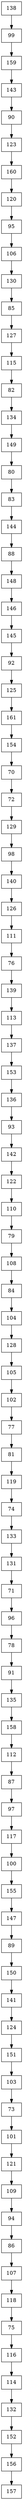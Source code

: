digraph G {
  node [shape=record];
  node0 [label="{138}"];
  node0 -> node1;
  node1 [label="{99}"];
  node1 -> node2;
  node2 [label="{159}"];
  node2 -> node3;
  node3 [label="{143}"];
  node3 -> node4;
  node4 [label="{90}"];
  node4 -> node5;
  node5 [label="{123}"];
  node5 -> node6;
  node6 [label="{160}"];
  node6 -> node7;
  node7 [label="{120}"];
  node7 -> node8;
  node8 [label="{95}"];
  node8 -> node9;
  node9 [label="{106}"];
  node9 -> node10;
  node10 [label="{130}"];
  node10 -> node11;
  node11 [label="{85}"];
  node11 -> node12;
  node12 [label="{127}"];
  node12 -> node13;
  node13 [label="{115}"];
  node13 -> node14;
  node14 [label="{82}"];
  node14 -> node15;
  node15 [label="{134}"];
  node15 -> node16;
  node16 [label="{149}"];
  node16 -> node17;
  node17 [label="{80}"];
  node17 -> node18;
  node18 [label="{83}"];
  node18 -> node19;
  node19 [label="{144}"];
  node19 -> node20;
  node20 [label="{88}"];
  node20 -> node21;
  node21 [label="{148}"];
  node21 -> node22;
  node22 [label="{146}"];
  node22 -> node23;
  node23 [label="{145}"];
  node23 -> node24;
  node24 [label="{92}"];
  node24 -> node25;
  node25 [label="{125}"];
  node25 -> node26;
  node26 [label="{161}"];
  node26 -> node27;
  node27 [label="{154}"];
  node27 -> node28;
  node28 [label="{70}"];
  node28 -> node29;
  node29 [label="{72}"];
  node29 -> node30;
  node30 [label="{129}"];
  node30 -> node31;
  node31 [label="{98}"];
  node31 -> node32;
  node32 [label="{140}"];
  node32 -> node33;
  node33 [label="{126}"];
  node33 -> node34;
  node34 [label="{111}"];
  node34 -> node35;
  node35 [label="{76}"];
  node35 -> node36;
  node36 [label="{139}"];
  node36 -> node37;
  node37 [label="{113}"];
  node37 -> node38;
  node38 [label="{137}"];
  node38 -> node39;
  node39 [label="{153}"];
  node39 -> node40;
  node40 [label="{136}"];
  node40 -> node41;
  node41 [label="{93}"];
  node41 -> node42;
  node42 [label="{142}"];
  node42 -> node43;
  node43 [label="{122}"];
  node43 -> node44;
  node44 [label="{110}"];
  node44 -> node45;
  node45 [label="{79}"];
  node45 -> node46;
  node46 [label="{108}"];
  node46 -> node47;
  node47 [label="{84}"];
  node47 -> node48;
  node48 [label="{104}"];
  node48 -> node49;
  node49 [label="{128}"];
  node49 -> node50;
  node50 [label="{105}"];
  node50 -> node51;
  node51 [label="{102}"];
  node51 -> node52;
  node52 [label="{77}"];
  node52 -> node53;
  node53 [label="{81}"];
  node53 -> node54;
  node54 [label="{119}"];
  node54 -> node55;
  node55 [label="{74}"];
  node55 -> node56;
  node56 [label="{133}"];
  node56 -> node57;
  node57 [label="{131}"];
  node57 -> node58;
  node58 [label="{71}"];
  node58 -> node59;
  node59 [label="{96}"];
  node59 -> node60;
  node60 [label="{78}"];
  node60 -> node61;
  node61 [label="{91}"];
  node61 -> node62;
  node62 [label="{135}"];
  node62 -> node63;
  node63 [label="{158}"];
  node63 -> node64;
  node64 [label="{112}"];
  node64 -> node65;
  node65 [label="{87}"];
  node65 -> node66;
  node66 [label="{97}"];
  node66 -> node67;
  node67 [label="{117}"];
  node67 -> node68;
  node68 [label="{100}"];
  node68 -> node69;
  node69 [label="{155}"];
  node69 -> node70;
  node70 [label="{147}"];
  node70 -> node71;
  node71 [label="{89}"];
  node71 -> node72;
  node72 [label="{150}"];
  node72 -> node73;
  node73 [label="{141}"];
  node73 -> node74;
  node74 [label="{124}"];
  node74 -> node75;
  node75 [label="{151}"];
  node75 -> node76;
  node76 [label="{103}"];
  node76 -> node77;
  node77 [label="{73}"];
  node77 -> node78;
  node78 [label="{101}"];
  node78 -> node79;
  node79 [label="{121}"];
  node79 -> node80;
  node80 [label="{109}"];
  node80 -> node81;
  node81 [label="{94}"];
  node81 -> node82;
  node82 [label="{86}"];
  node82 -> node83;
  node83 [label="{107}"];
  node83 -> node84;
  node84 [label="{118}"];
  node84 -> node85;
  node85 [label="{75}"];
  node85 -> node86;
  node86 [label="{116}"];
  node86 -> node87;
  node87 [label="{114}"];
  node87 -> node88;
  node88 [label="{132}"];
  node88 -> node89;
  node89 [label="{152}"];
  node89 -> node90;
  node90 [label="{156}"];
  node90 -> node91;
  node91 [label="{157}"];
}
